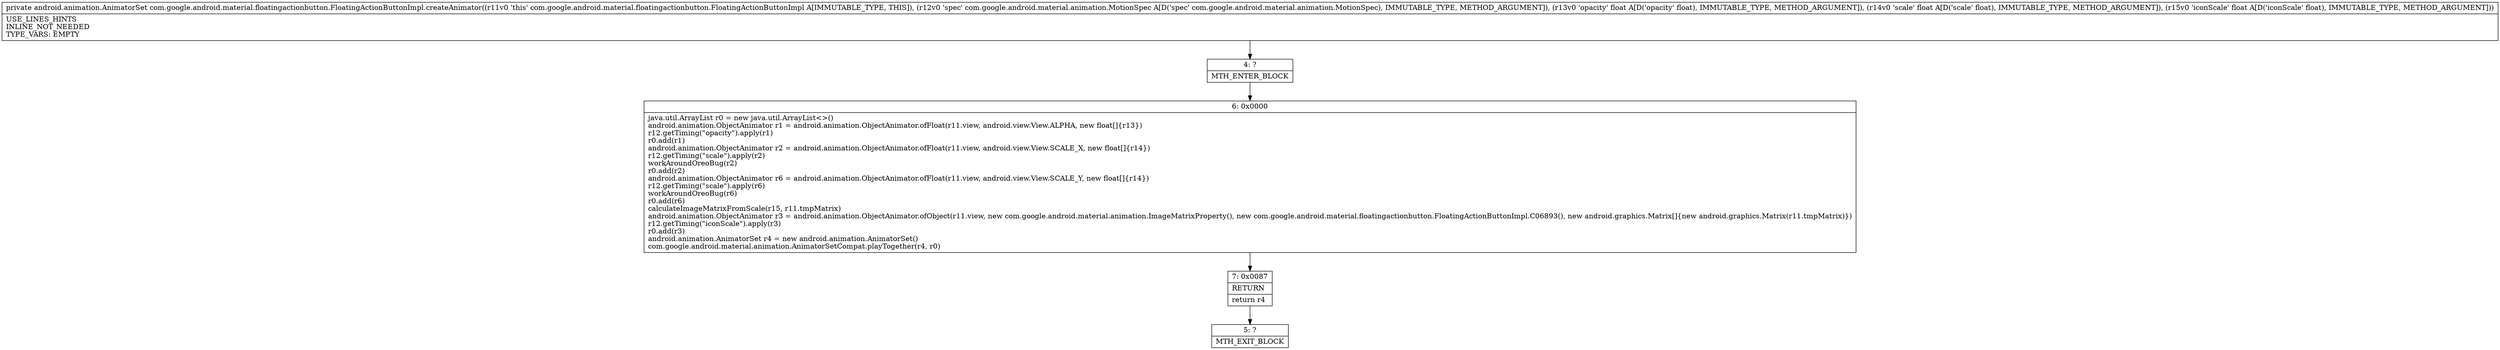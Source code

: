 digraph "CFG forcom.google.android.material.floatingactionbutton.FloatingActionButtonImpl.createAnimator(Lcom\/google\/android\/material\/animation\/MotionSpec;FFF)Landroid\/animation\/AnimatorSet;" {
Node_4 [shape=record,label="{4\:\ ?|MTH_ENTER_BLOCK\l}"];
Node_6 [shape=record,label="{6\:\ 0x0000|java.util.ArrayList r0 = new java.util.ArrayList\<\>()\landroid.animation.ObjectAnimator r1 = android.animation.ObjectAnimator.ofFloat(r11.view, android.view.View.ALPHA, new float[]\{r13\})\lr12.getTiming(\"opacity\").apply(r1)\lr0.add(r1)\landroid.animation.ObjectAnimator r2 = android.animation.ObjectAnimator.ofFloat(r11.view, android.view.View.SCALE_X, new float[]\{r14\})\lr12.getTiming(\"scale\").apply(r2)\lworkAroundOreoBug(r2)\lr0.add(r2)\landroid.animation.ObjectAnimator r6 = android.animation.ObjectAnimator.ofFloat(r11.view, android.view.View.SCALE_Y, new float[]\{r14\})\lr12.getTiming(\"scale\").apply(r6)\lworkAroundOreoBug(r6)\lr0.add(r6)\lcalculateImageMatrixFromScale(r15, r11.tmpMatrix)\landroid.animation.ObjectAnimator r3 = android.animation.ObjectAnimator.ofObject(r11.view, new com.google.android.material.animation.ImageMatrixProperty(), new com.google.android.material.floatingactionbutton.FloatingActionButtonImpl.C06893(), new android.graphics.Matrix[]\{new android.graphics.Matrix(r11.tmpMatrix)\})\lr12.getTiming(\"iconScale\").apply(r3)\lr0.add(r3)\landroid.animation.AnimatorSet r4 = new android.animation.AnimatorSet()\lcom.google.android.material.animation.AnimatorSetCompat.playTogether(r4, r0)\l}"];
Node_7 [shape=record,label="{7\:\ 0x0087|RETURN\l|return r4\l}"];
Node_5 [shape=record,label="{5\:\ ?|MTH_EXIT_BLOCK\l}"];
MethodNode[shape=record,label="{private android.animation.AnimatorSet com.google.android.material.floatingactionbutton.FloatingActionButtonImpl.createAnimator((r11v0 'this' com.google.android.material.floatingactionbutton.FloatingActionButtonImpl A[IMMUTABLE_TYPE, THIS]), (r12v0 'spec' com.google.android.material.animation.MotionSpec A[D('spec' com.google.android.material.animation.MotionSpec), IMMUTABLE_TYPE, METHOD_ARGUMENT]), (r13v0 'opacity' float A[D('opacity' float), IMMUTABLE_TYPE, METHOD_ARGUMENT]), (r14v0 'scale' float A[D('scale' float), IMMUTABLE_TYPE, METHOD_ARGUMENT]), (r15v0 'iconScale' float A[D('iconScale' float), IMMUTABLE_TYPE, METHOD_ARGUMENT]))  | USE_LINES_HINTS\lINLINE_NOT_NEEDED\lTYPE_VARS: EMPTY\l}"];
MethodNode -> Node_4;Node_4 -> Node_6;
Node_6 -> Node_7;
Node_7 -> Node_5;
}

